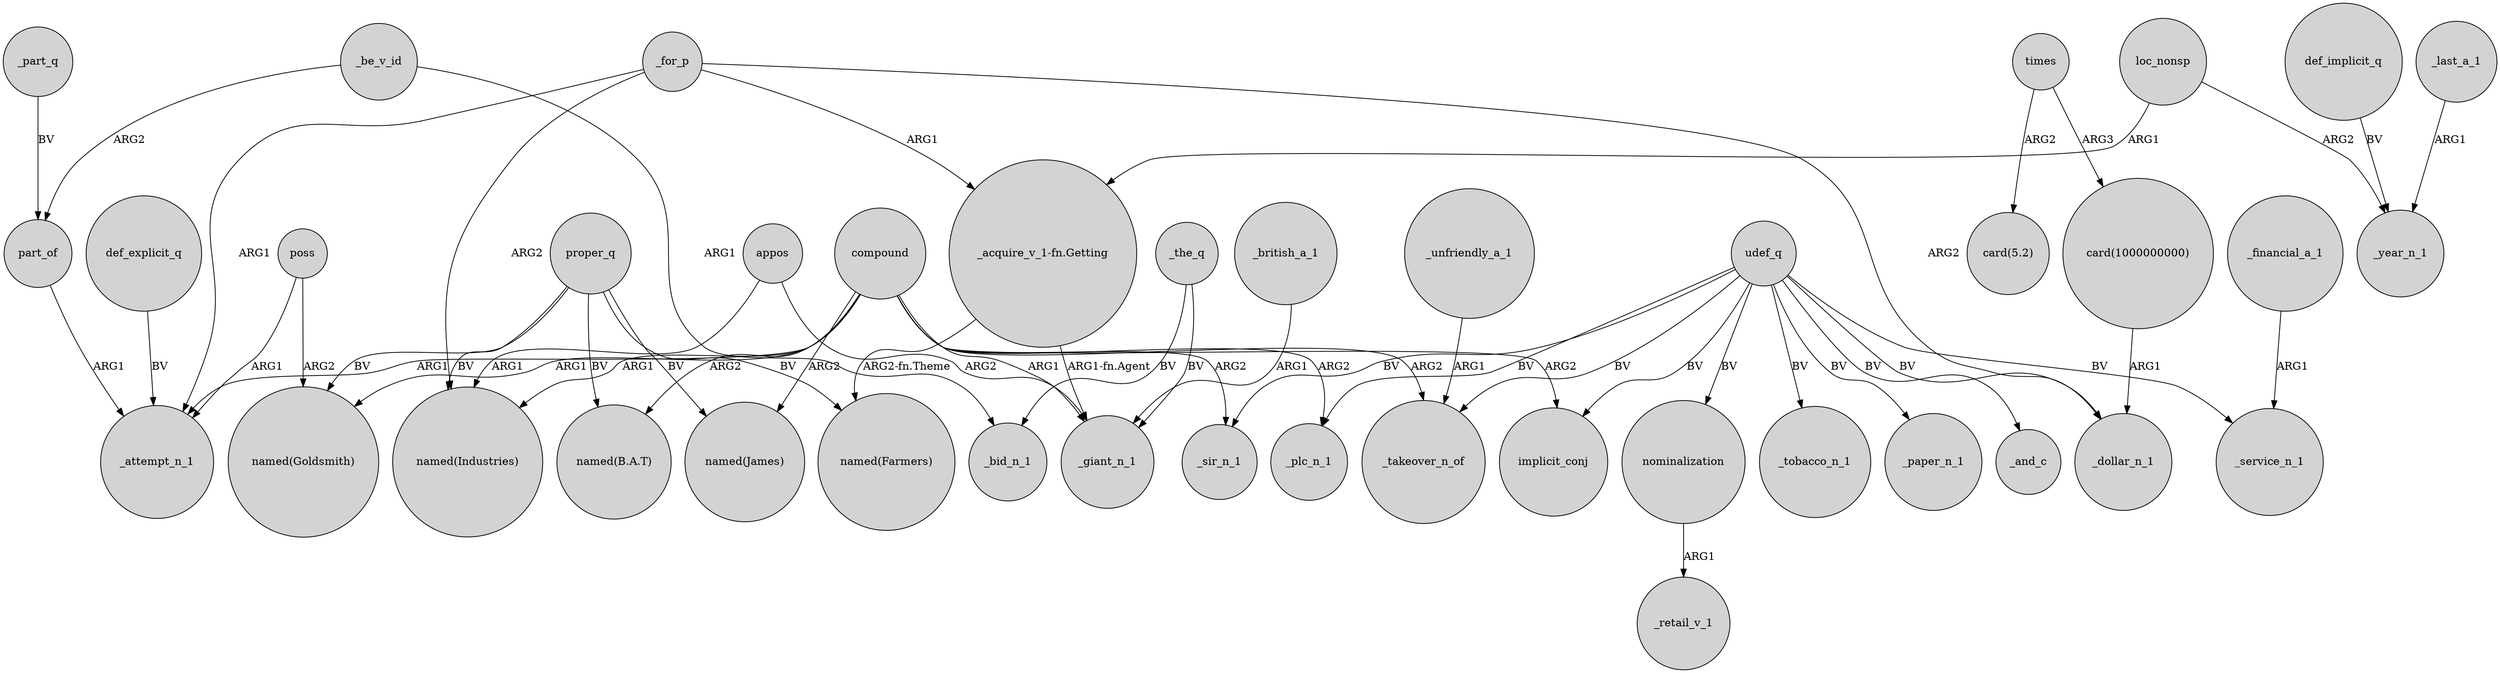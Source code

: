 digraph {
	node [shape=circle style=filled]
	poss -> "named(Goldsmith)" [label=ARG2]
	compound -> "named(Industries)" [label=ARG1]
	compound -> implicit_conj [label=ARG2]
	appos -> _giant_n_1 [label=ARG2]
	proper_q -> "named(Farmers)" [label=BV]
	"_acquire_v_1-fn.Getting" -> _giant_n_1 [label="ARG1-fn.Agent"]
	def_implicit_q -> _year_n_1 [label=BV]
	compound -> _giant_n_1 [label=ARG1]
	udef_q -> _takeover_n_of [label=BV]
	_for_p -> _dollar_n_1 [label=ARG2]
	"_acquire_v_1-fn.Getting" -> "named(Farmers)" [label="ARG2-fn.Theme"]
	compound -> _attempt_n_1 [label=ARG1]
	compound -> _sir_n_1 [label=ARG2]
	nominalization -> _retail_v_1 [label=ARG1]
	compound -> "named(James)" [label=ARG2]
	_unfriendly_a_1 -> _takeover_n_of [label=ARG1]
	_financial_a_1 -> _service_n_1 [label=ARG1]
	poss -> _attempt_n_1 [label=ARG1]
	udef_q -> implicit_conj [label=BV]
	compound -> "named(Goldsmith)" [label=ARG1]
	_part_q -> part_of [label=BV]
	udef_q -> _sir_n_1 [label=BV]
	proper_q -> "named(Goldsmith)" [label=BV]
	times -> "card(1000000000)" [label=ARG3]
	_british_a_1 -> _giant_n_1 [label=ARG1]
	_for_p -> "_acquire_v_1-fn.Getting" [label=ARG1]
	appos -> "named(Industries)" [label=ARG1]
	proper_q -> "named(B.A.T)" [label=BV]
	udef_q -> _service_n_1 [label=BV]
	compound -> "named(B.A.T)" [label=ARG2]
	proper_q -> "named(James)" [label=BV]
	loc_nonsp -> _year_n_1 [label=ARG2]
	_the_q -> _giant_n_1 [label=BV]
	_last_a_1 -> _year_n_1 [label=ARG1]
	times -> "card(5.2)" [label=ARG2]
	udef_q -> nominalization [label=BV]
	udef_q -> _tobacco_n_1 [label=BV]
	part_of -> _attempt_n_1 [label=ARG1]
	def_explicit_q -> _attempt_n_1 [label=BV]
	_for_p -> _attempt_n_1 [label=ARG1]
	_the_q -> _bid_n_1 [label=BV]
	udef_q -> _paper_n_1 [label=BV]
	udef_q -> _plc_n_1 [label=BV]
	_for_p -> "named(Industries)" [label=ARG2]
	"card(1000000000)" -> _dollar_n_1 [label=ARG1]
	compound -> _takeover_n_of [label=ARG2]
	_be_v_id -> part_of [label=ARG2]
	proper_q -> "named(Industries)" [label=BV]
	udef_q -> _and_c [label=BV]
	compound -> _plc_n_1 [label=ARG2]
	_be_v_id -> _bid_n_1 [label=ARG1]
	udef_q -> _dollar_n_1 [label=BV]
	loc_nonsp -> "_acquire_v_1-fn.Getting" [label=ARG1]
}
